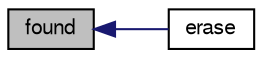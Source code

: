 digraph "found"
{
  bgcolor="transparent";
  edge [fontname="FreeSans",fontsize="10",labelfontname="FreeSans",labelfontsize="10"];
  node [fontname="FreeSans",fontsize="10",shape=record];
  rankdir="LR";
  Node153 [label="found",height=0.2,width=0.4,color="black", fillcolor="grey75", style="filled", fontcolor="black"];
  Node153 -> Node154 [dir="back",color="midnightblue",fontsize="10",style="solid",fontname="FreeSans"];
  Node154 [label="erase",height=0.2,width=0.4,color="black",URL="$a25738.html#a4fbc9ab71fae4f7914de3217051b0e25",tooltip="Remove entries in the given hash table from this hash table. "];
}
